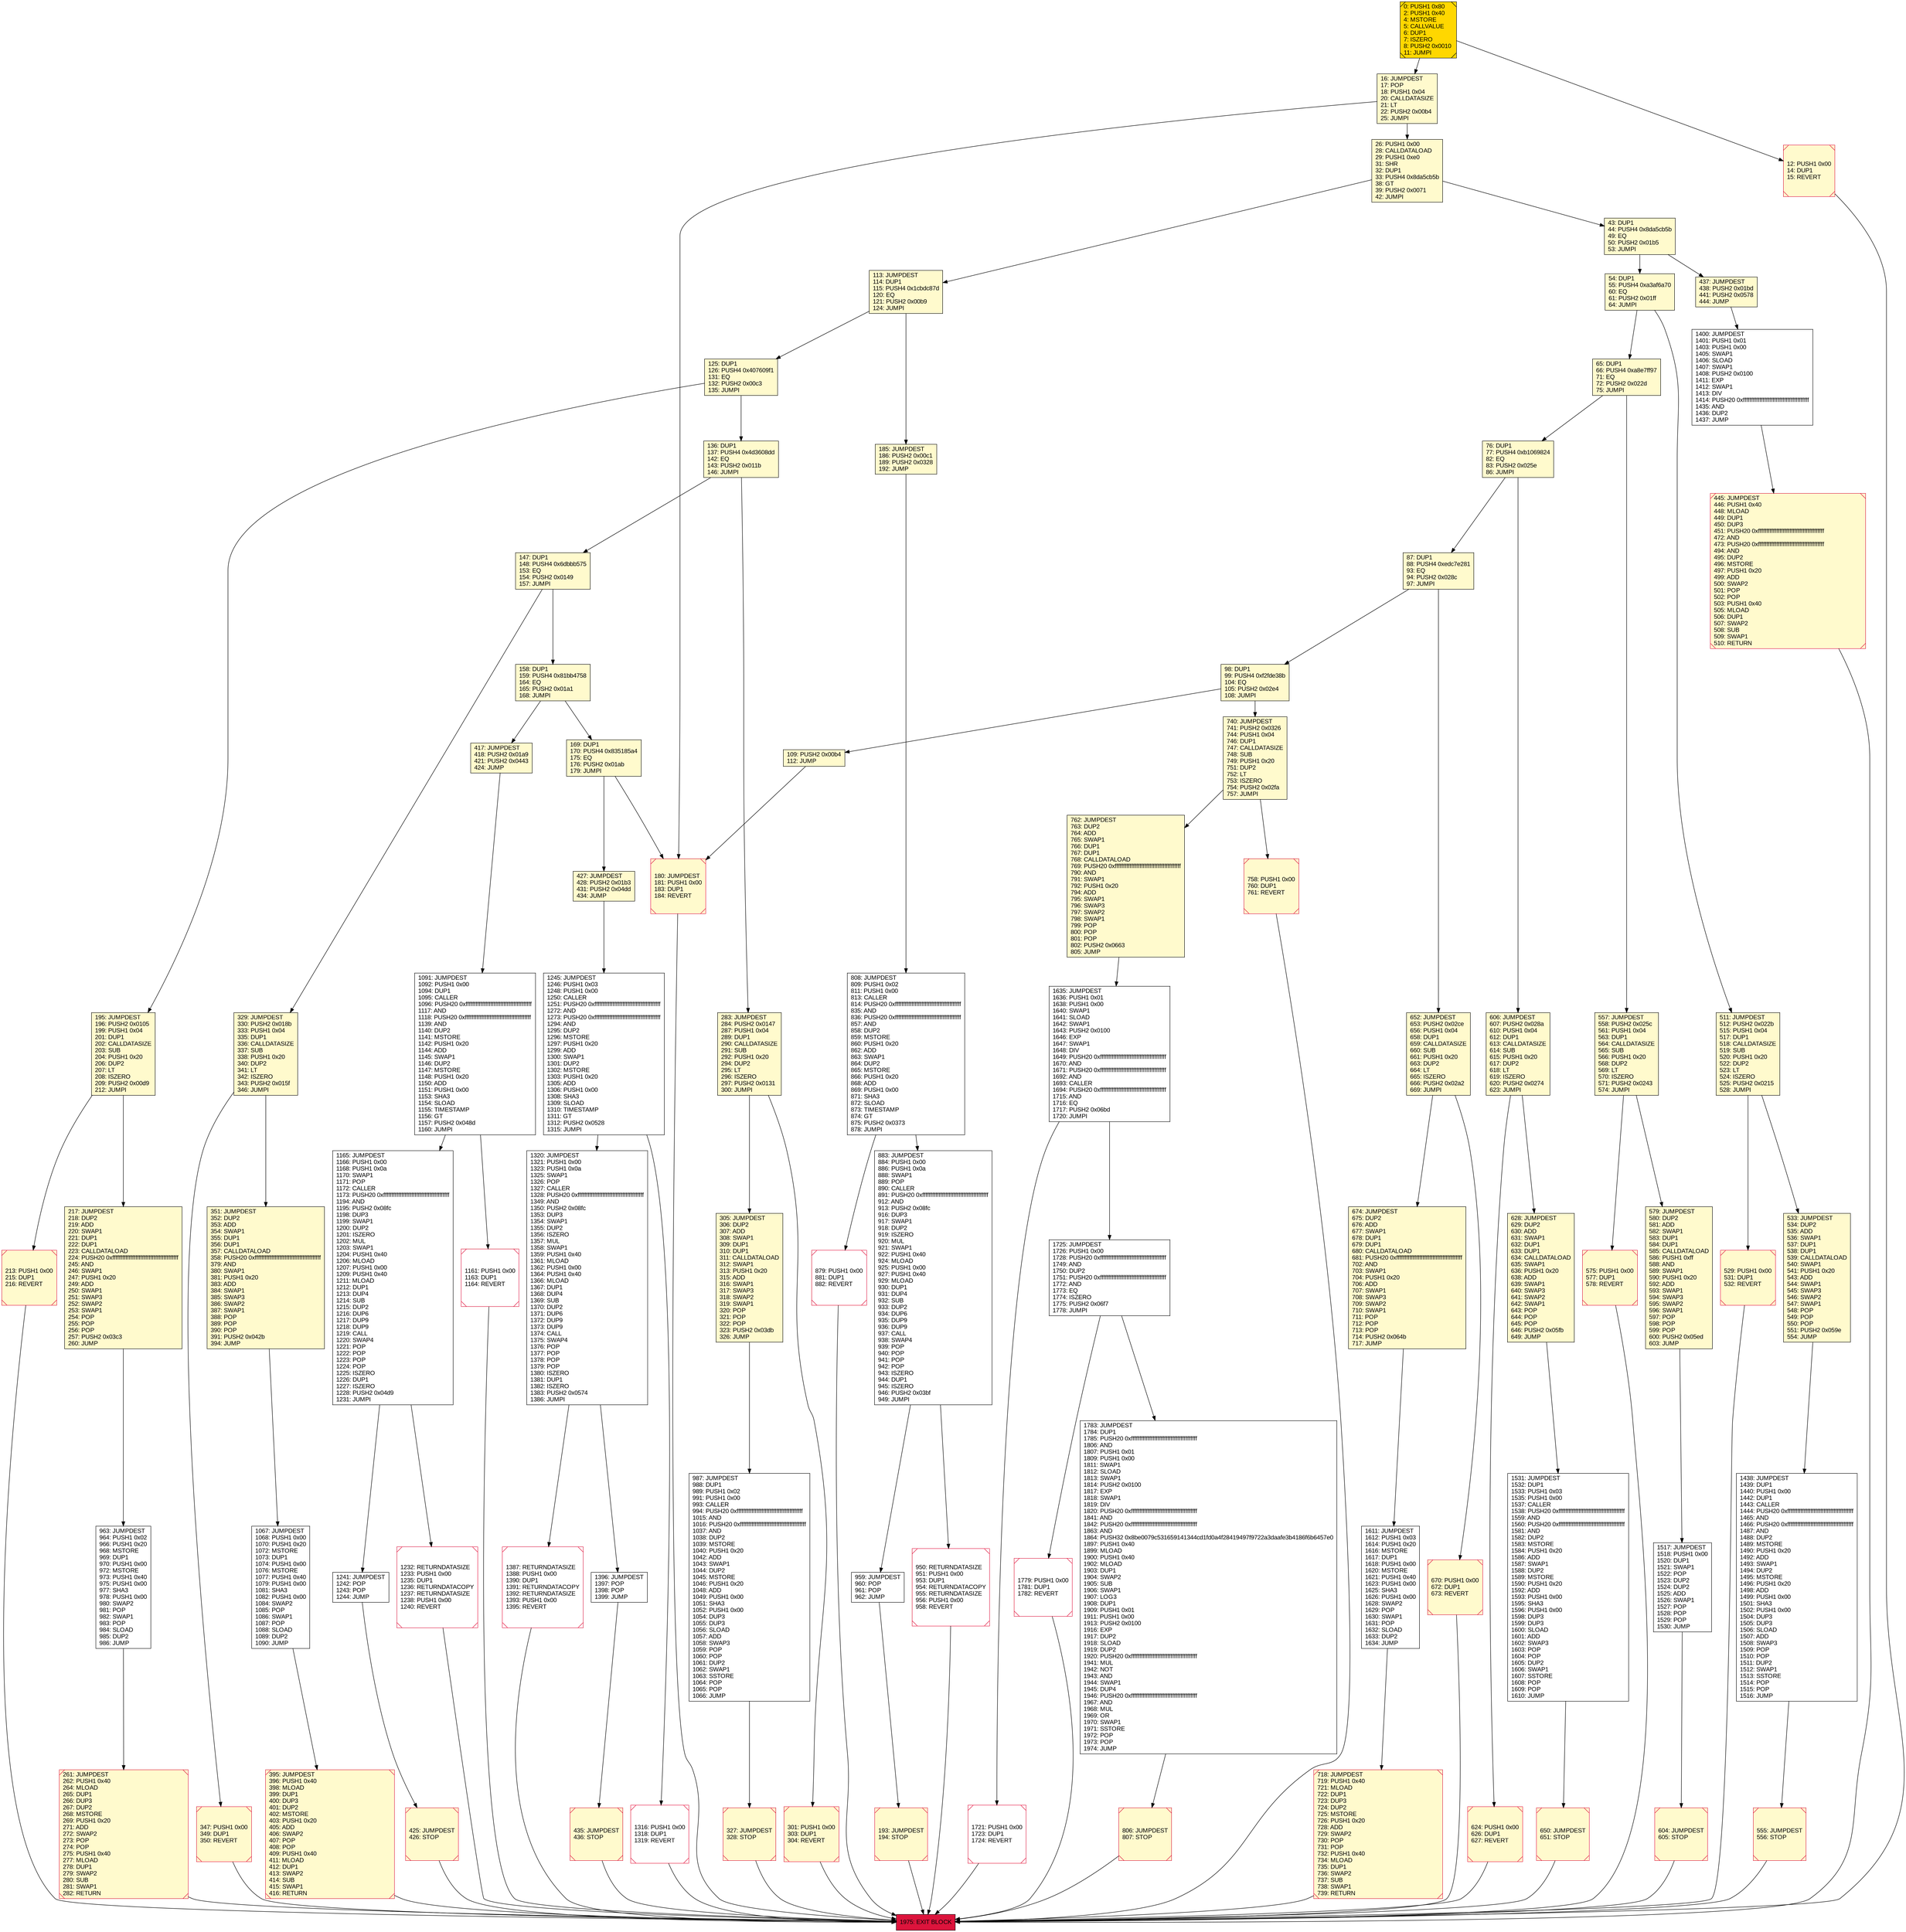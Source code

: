 digraph G {
bgcolor=transparent rankdir=UD;
node [shape=box style=filled color=black fillcolor=white fontname=arial fontcolor=black];
1316 [label="1316: PUSH1 0x00\l1318: DUP1\l1319: REVERT\l" shape=Msquare color=crimson ];
125 [label="125: DUP1\l126: PUSH4 0x407609f1\l131: EQ\l132: PUSH2 0x00c3\l135: JUMPI\l" fillcolor=lemonchiffon ];
1245 [label="1245: JUMPDEST\l1246: PUSH1 0x03\l1248: PUSH1 0x00\l1250: CALLER\l1251: PUSH20 0xffffffffffffffffffffffffffffffffffffffff\l1272: AND\l1273: PUSH20 0xffffffffffffffffffffffffffffffffffffffff\l1294: AND\l1295: DUP2\l1296: MSTORE\l1297: PUSH1 0x20\l1299: ADD\l1300: SWAP1\l1301: DUP2\l1302: MSTORE\l1303: PUSH1 0x20\l1305: ADD\l1306: PUSH1 0x00\l1308: SHA3\l1309: SLOAD\l1310: TIMESTAMP\l1311: GT\l1312: PUSH2 0x0528\l1315: JUMPI\l" ];
1783 [label="1783: JUMPDEST\l1784: DUP1\l1785: PUSH20 0xffffffffffffffffffffffffffffffffffffffff\l1806: AND\l1807: PUSH1 0x01\l1809: PUSH1 0x00\l1811: SWAP1\l1812: SLOAD\l1813: SWAP1\l1814: PUSH2 0x0100\l1817: EXP\l1818: SWAP1\l1819: DIV\l1820: PUSH20 0xffffffffffffffffffffffffffffffffffffffff\l1841: AND\l1842: PUSH20 0xffffffffffffffffffffffffffffffffffffffff\l1863: AND\l1864: PUSH32 0x8be0079c531659141344cd1fd0a4f28419497f9722a3daafe3b4186f6b6457e0\l1897: PUSH1 0x40\l1899: MLOAD\l1900: PUSH1 0x40\l1902: MLOAD\l1903: DUP1\l1904: SWAP2\l1905: SUB\l1906: SWAP1\l1907: LOG3\l1908: DUP1\l1909: PUSH1 0x01\l1911: PUSH1 0x00\l1913: PUSH2 0x0100\l1916: EXP\l1917: DUP2\l1918: SLOAD\l1919: DUP2\l1920: PUSH20 0xffffffffffffffffffffffffffffffffffffffff\l1941: MUL\l1942: NOT\l1943: AND\l1944: SWAP1\l1945: DUP4\l1946: PUSH20 0xffffffffffffffffffffffffffffffffffffffff\l1967: AND\l1968: MUL\l1969: OR\l1970: SWAP1\l1971: SSTORE\l1972: POP\l1973: POP\l1974: JUMP\l" ];
109 [label="109: PUSH2 0x00b4\l112: JUMP\l" fillcolor=lemonchiffon ];
301 [label="301: PUSH1 0x00\l303: DUP1\l304: REVERT\l" fillcolor=lemonchiffon shape=Msquare color=crimson ];
283 [label="283: JUMPDEST\l284: PUSH2 0x0147\l287: PUSH1 0x04\l289: DUP1\l290: CALLDATASIZE\l291: SUB\l292: PUSH1 0x20\l294: DUP2\l295: LT\l296: ISZERO\l297: PUSH2 0x0131\l300: JUMPI\l" fillcolor=lemonchiffon ];
1611 [label="1611: JUMPDEST\l1612: PUSH1 0x03\l1614: PUSH1 0x20\l1616: MSTORE\l1617: DUP1\l1618: PUSH1 0x00\l1620: MSTORE\l1621: PUSH1 0x40\l1623: PUSH1 0x00\l1625: SHA3\l1626: PUSH1 0x00\l1628: SWAP2\l1629: POP\l1630: SWAP1\l1631: POP\l1632: SLOAD\l1633: DUP2\l1634: JUMP\l" ];
1241 [label="1241: JUMPDEST\l1242: POP\l1243: POP\l1244: JUMP\l" ];
329 [label="329: JUMPDEST\l330: PUSH2 0x018b\l333: PUSH1 0x04\l335: DUP1\l336: CALLDATASIZE\l337: SUB\l338: PUSH1 0x20\l340: DUP2\l341: LT\l342: ISZERO\l343: PUSH2 0x015f\l346: JUMPI\l" fillcolor=lemonchiffon ];
1721 [label="1721: PUSH1 0x00\l1723: DUP1\l1724: REVERT\l" shape=Msquare color=crimson ];
0 [label="0: PUSH1 0x80\l2: PUSH1 0x40\l4: MSTORE\l5: CALLVALUE\l6: DUP1\l7: ISZERO\l8: PUSH2 0x0010\l11: JUMPI\l" fillcolor=lemonchiffon shape=Msquare fillcolor=gold ];
305 [label="305: JUMPDEST\l306: DUP2\l307: ADD\l308: SWAP1\l309: DUP1\l310: DUP1\l311: CALLDATALOAD\l312: SWAP1\l313: PUSH1 0x20\l315: ADD\l316: SWAP1\l317: SWAP3\l318: SWAP2\l319: SWAP1\l320: POP\l321: POP\l322: POP\l323: PUSH2 0x03db\l326: JUMP\l" fillcolor=lemonchiffon ];
65 [label="65: DUP1\l66: PUSH4 0xa8e7ff97\l71: EQ\l72: PUSH2 0x022d\l75: JUMPI\l" fillcolor=lemonchiffon ];
963 [label="963: JUMPDEST\l964: PUSH1 0x02\l966: PUSH1 0x20\l968: MSTORE\l969: DUP1\l970: PUSH1 0x00\l972: MSTORE\l973: PUSH1 0x40\l975: PUSH1 0x00\l977: SHA3\l978: PUSH1 0x00\l980: SWAP2\l981: POP\l982: SWAP1\l983: POP\l984: SLOAD\l985: DUP2\l986: JUMP\l" ];
575 [label="575: PUSH1 0x00\l577: DUP1\l578: REVERT\l" fillcolor=lemonchiffon shape=Msquare color=crimson ];
650 [label="650: JUMPDEST\l651: STOP\l" fillcolor=lemonchiffon shape=Msquare color=crimson ];
136 [label="136: DUP1\l137: PUSH4 0x4d3608dd\l142: EQ\l143: PUSH2 0x011b\l146: JUMPI\l" fillcolor=lemonchiffon ];
435 [label="435: JUMPDEST\l436: STOP\l" fillcolor=lemonchiffon shape=Msquare color=crimson ];
652 [label="652: JUMPDEST\l653: PUSH2 0x02ce\l656: PUSH1 0x04\l658: DUP1\l659: CALLDATASIZE\l660: SUB\l661: PUSH1 0x20\l663: DUP2\l664: LT\l665: ISZERO\l666: PUSH2 0x02a2\l669: JUMPI\l" fillcolor=lemonchiffon ];
1161 [label="1161: PUSH1 0x00\l1163: DUP1\l1164: REVERT\l" shape=Msquare color=crimson ];
98 [label="98: DUP1\l99: PUSH4 0xf2fde38b\l104: EQ\l105: PUSH2 0x02e4\l108: JUMPI\l" fillcolor=lemonchiffon ];
351 [label="351: JUMPDEST\l352: DUP2\l353: ADD\l354: SWAP1\l355: DUP1\l356: DUP1\l357: CALLDATALOAD\l358: PUSH20 0xffffffffffffffffffffffffffffffffffffffff\l379: AND\l380: SWAP1\l381: PUSH1 0x20\l383: ADD\l384: SWAP1\l385: SWAP3\l386: SWAP2\l387: SWAP1\l388: POP\l389: POP\l390: POP\l391: PUSH2 0x042b\l394: JUMP\l" fillcolor=lemonchiffon ];
12 [label="12: PUSH1 0x00\l14: DUP1\l15: REVERT\l" fillcolor=lemonchiffon shape=Msquare color=crimson ];
950 [label="950: RETURNDATASIZE\l951: PUSH1 0x00\l953: DUP1\l954: RETURNDATACOPY\l955: RETURNDATASIZE\l956: PUSH1 0x00\l958: REVERT\l" shape=Msquare color=crimson ];
529 [label="529: PUSH1 0x00\l531: DUP1\l532: REVERT\l" fillcolor=lemonchiffon shape=Msquare color=crimson ];
180 [label="180: JUMPDEST\l181: PUSH1 0x00\l183: DUP1\l184: REVERT\l" fillcolor=lemonchiffon shape=Msquare color=crimson ];
87 [label="87: DUP1\l88: PUSH4 0xedc7e281\l93: EQ\l94: PUSH2 0x028c\l97: JUMPI\l" fillcolor=lemonchiffon ];
806 [label="806: JUMPDEST\l807: STOP\l" fillcolor=lemonchiffon shape=Msquare color=crimson ];
606 [label="606: JUMPDEST\l607: PUSH2 0x028a\l610: PUSH1 0x04\l612: DUP1\l613: CALLDATASIZE\l614: SUB\l615: PUSH1 0x20\l617: DUP2\l618: LT\l619: ISZERO\l620: PUSH2 0x0274\l623: JUMPI\l" fillcolor=lemonchiffon ];
1725 [label="1725: JUMPDEST\l1726: PUSH1 0x00\l1728: PUSH20 0xffffffffffffffffffffffffffffffffffffffff\l1749: AND\l1750: DUP2\l1751: PUSH20 0xffffffffffffffffffffffffffffffffffffffff\l1772: AND\l1773: EQ\l1774: ISZERO\l1775: PUSH2 0x06f7\l1778: JUMPI\l" ];
261 [label="261: JUMPDEST\l262: PUSH1 0x40\l264: MLOAD\l265: DUP1\l266: DUP3\l267: DUP2\l268: MSTORE\l269: PUSH1 0x20\l271: ADD\l272: SWAP2\l273: POP\l274: POP\l275: PUSH1 0x40\l277: MLOAD\l278: DUP1\l279: SWAP2\l280: SUB\l281: SWAP1\l282: RETURN\l" fillcolor=lemonchiffon shape=Msquare color=crimson ];
1975 [label="1975: EXIT BLOCK\l" fillcolor=crimson ];
43 [label="43: DUP1\l44: PUSH4 0x8da5cb5b\l49: EQ\l50: PUSH2 0x01b5\l53: JUMPI\l" fillcolor=lemonchiffon ];
147 [label="147: DUP1\l148: PUSH4 0x6dbbb575\l153: EQ\l154: PUSH2 0x0149\l157: JUMPI\l" fillcolor=lemonchiffon ];
395 [label="395: JUMPDEST\l396: PUSH1 0x40\l398: MLOAD\l399: DUP1\l400: DUP3\l401: DUP2\l402: MSTORE\l403: PUSH1 0x20\l405: ADD\l406: SWAP2\l407: POP\l408: POP\l409: PUSH1 0x40\l411: MLOAD\l412: DUP1\l413: SWAP2\l414: SUB\l415: SWAP1\l416: RETURN\l" fillcolor=lemonchiffon shape=Msquare color=crimson ];
425 [label="425: JUMPDEST\l426: STOP\l" fillcolor=lemonchiffon shape=Msquare color=crimson ];
987 [label="987: JUMPDEST\l988: DUP1\l989: PUSH1 0x02\l991: PUSH1 0x00\l993: CALLER\l994: PUSH20 0xffffffffffffffffffffffffffffffffffffffff\l1015: AND\l1016: PUSH20 0xffffffffffffffffffffffffffffffffffffffff\l1037: AND\l1038: DUP2\l1039: MSTORE\l1040: PUSH1 0x20\l1042: ADD\l1043: SWAP1\l1044: DUP2\l1045: MSTORE\l1046: PUSH1 0x20\l1048: ADD\l1049: PUSH1 0x00\l1051: SHA3\l1052: PUSH1 0x00\l1054: DUP3\l1055: DUP3\l1056: SLOAD\l1057: ADD\l1058: SWAP3\l1059: POP\l1060: POP\l1061: DUP2\l1062: SWAP1\l1063: SSTORE\l1064: POP\l1065: POP\l1066: JUMP\l" ];
1531 [label="1531: JUMPDEST\l1532: DUP1\l1533: PUSH1 0x03\l1535: PUSH1 0x00\l1537: CALLER\l1538: PUSH20 0xffffffffffffffffffffffffffffffffffffffff\l1559: AND\l1560: PUSH20 0xffffffffffffffffffffffffffffffffffffffff\l1581: AND\l1582: DUP2\l1583: MSTORE\l1584: PUSH1 0x20\l1586: ADD\l1587: SWAP1\l1588: DUP2\l1589: MSTORE\l1590: PUSH1 0x20\l1592: ADD\l1593: PUSH1 0x00\l1595: SHA3\l1596: PUSH1 0x00\l1598: DUP3\l1599: DUP3\l1600: SLOAD\l1601: ADD\l1602: SWAP3\l1603: POP\l1604: POP\l1605: DUP2\l1606: SWAP1\l1607: SSTORE\l1608: POP\l1609: POP\l1610: JUMP\l" ];
555 [label="555: JUMPDEST\l556: STOP\l" fillcolor=lemonchiffon shape=Msquare color=crimson ];
1517 [label="1517: JUMPDEST\l1518: PUSH1 0x00\l1520: DUP1\l1521: SWAP1\l1522: POP\l1523: DUP2\l1524: DUP2\l1525: ADD\l1526: SWAP1\l1527: POP\l1528: POP\l1529: POP\l1530: JUMP\l" ];
670 [label="670: PUSH1 0x00\l672: DUP1\l673: REVERT\l" fillcolor=lemonchiffon shape=Msquare color=crimson ];
1396 [label="1396: JUMPDEST\l1397: POP\l1398: POP\l1399: JUMP\l" ];
740 [label="740: JUMPDEST\l741: PUSH2 0x0326\l744: PUSH1 0x04\l746: DUP1\l747: CALLDATASIZE\l748: SUB\l749: PUSH1 0x20\l751: DUP2\l752: LT\l753: ISZERO\l754: PUSH2 0x02fa\l757: JUMPI\l" fillcolor=lemonchiffon ];
437 [label="437: JUMPDEST\l438: PUSH2 0x01bd\l441: PUSH2 0x0578\l444: JUMP\l" fillcolor=lemonchiffon ];
26 [label="26: PUSH1 0x00\l28: CALLDATALOAD\l29: PUSH1 0xe0\l31: SHR\l32: DUP1\l33: PUSH4 0x8da5cb5b\l38: GT\l39: PUSH2 0x0071\l42: JUMPI\l" fillcolor=lemonchiffon ];
557 [label="557: JUMPDEST\l558: PUSH2 0x025c\l561: PUSH1 0x04\l563: DUP1\l564: CALLDATASIZE\l565: SUB\l566: PUSH1 0x20\l568: DUP2\l569: LT\l570: ISZERO\l571: PUSH2 0x0243\l574: JUMPI\l" fillcolor=lemonchiffon ];
604 [label="604: JUMPDEST\l605: STOP\l" fillcolor=lemonchiffon shape=Msquare color=crimson ];
579 [label="579: JUMPDEST\l580: DUP2\l581: ADD\l582: SWAP1\l583: DUP1\l584: DUP1\l585: CALLDATALOAD\l586: PUSH1 0xff\l588: AND\l589: SWAP1\l590: PUSH1 0x20\l592: ADD\l593: SWAP1\l594: SWAP3\l595: SWAP2\l596: SWAP1\l597: POP\l598: POP\l599: POP\l600: PUSH2 0x05ed\l603: JUMP\l" fillcolor=lemonchiffon ];
1232 [label="1232: RETURNDATASIZE\l1233: PUSH1 0x00\l1235: DUP1\l1236: RETURNDATACOPY\l1237: RETURNDATASIZE\l1238: PUSH1 0x00\l1240: REVERT\l" shape=Msquare color=crimson ];
76 [label="76: DUP1\l77: PUSH4 0xb1069824\l82: EQ\l83: PUSH2 0x025e\l86: JUMPI\l" fillcolor=lemonchiffon ];
158 [label="158: DUP1\l159: PUSH4 0x81bb4758\l164: EQ\l165: PUSH2 0x01a1\l168: JUMPI\l" fillcolor=lemonchiffon ];
879 [label="879: PUSH1 0x00\l881: DUP1\l882: REVERT\l" shape=Msquare color=crimson ];
195 [label="195: JUMPDEST\l196: PUSH2 0x0105\l199: PUSH1 0x04\l201: DUP1\l202: CALLDATASIZE\l203: SUB\l204: PUSH1 0x20\l206: DUP2\l207: LT\l208: ISZERO\l209: PUSH2 0x00d9\l212: JUMPI\l" fillcolor=lemonchiffon ];
624 [label="624: PUSH1 0x00\l626: DUP1\l627: REVERT\l" fillcolor=lemonchiffon shape=Msquare color=crimson ];
1779 [label="1779: PUSH1 0x00\l1781: DUP1\l1782: REVERT\l" shape=Msquare color=crimson ];
327 [label="327: JUMPDEST\l328: STOP\l" fillcolor=lemonchiffon shape=Msquare color=crimson ];
808 [label="808: JUMPDEST\l809: PUSH1 0x02\l811: PUSH1 0x00\l813: CALLER\l814: PUSH20 0xffffffffffffffffffffffffffffffffffffffff\l835: AND\l836: PUSH20 0xffffffffffffffffffffffffffffffffffffffff\l857: AND\l858: DUP2\l859: MSTORE\l860: PUSH1 0x20\l862: ADD\l863: SWAP1\l864: DUP2\l865: MSTORE\l866: PUSH1 0x20\l868: ADD\l869: PUSH1 0x00\l871: SHA3\l872: SLOAD\l873: TIMESTAMP\l874: GT\l875: PUSH2 0x0373\l878: JUMPI\l" ];
193 [label="193: JUMPDEST\l194: STOP\l" fillcolor=lemonchiffon shape=Msquare color=crimson ];
758 [label="758: PUSH1 0x00\l760: DUP1\l761: REVERT\l" fillcolor=lemonchiffon shape=Msquare color=crimson ];
169 [label="169: DUP1\l170: PUSH4 0x835185a4\l175: EQ\l176: PUSH2 0x01ab\l179: JUMPI\l" fillcolor=lemonchiffon ];
883 [label="883: JUMPDEST\l884: PUSH1 0x00\l886: PUSH1 0x0a\l888: SWAP1\l889: POP\l890: CALLER\l891: PUSH20 0xffffffffffffffffffffffffffffffffffffffff\l912: AND\l913: PUSH2 0x08fc\l916: DUP3\l917: SWAP1\l918: DUP2\l919: ISZERO\l920: MUL\l921: SWAP1\l922: PUSH1 0x40\l924: MLOAD\l925: PUSH1 0x00\l927: PUSH1 0x40\l929: MLOAD\l930: DUP1\l931: DUP4\l932: SUB\l933: DUP2\l934: DUP6\l935: DUP9\l936: DUP9\l937: CALL\l938: SWAP4\l939: POP\l940: POP\l941: POP\l942: POP\l943: ISZERO\l944: DUP1\l945: ISZERO\l946: PUSH2 0x03bf\l949: JUMPI\l" ];
217 [label="217: JUMPDEST\l218: DUP2\l219: ADD\l220: SWAP1\l221: DUP1\l222: DUP1\l223: CALLDATALOAD\l224: PUSH20 0xffffffffffffffffffffffffffffffffffffffff\l245: AND\l246: SWAP1\l247: PUSH1 0x20\l249: ADD\l250: SWAP1\l251: SWAP3\l252: SWAP2\l253: SWAP1\l254: POP\l255: POP\l256: POP\l257: PUSH2 0x03c3\l260: JUMP\l" fillcolor=lemonchiffon ];
1165 [label="1165: JUMPDEST\l1166: PUSH1 0x00\l1168: PUSH1 0x0a\l1170: SWAP1\l1171: POP\l1172: CALLER\l1173: PUSH20 0xffffffffffffffffffffffffffffffffffffffff\l1194: AND\l1195: PUSH2 0x08fc\l1198: DUP3\l1199: SWAP1\l1200: DUP2\l1201: ISZERO\l1202: MUL\l1203: SWAP1\l1204: PUSH1 0x40\l1206: MLOAD\l1207: PUSH1 0x00\l1209: PUSH1 0x40\l1211: MLOAD\l1212: DUP1\l1213: DUP4\l1214: SUB\l1215: DUP2\l1216: DUP6\l1217: DUP9\l1218: DUP9\l1219: CALL\l1220: SWAP4\l1221: POP\l1222: POP\l1223: POP\l1224: POP\l1225: ISZERO\l1226: DUP1\l1227: ISZERO\l1228: PUSH2 0x04d9\l1231: JUMPI\l" ];
417 [label="417: JUMPDEST\l418: PUSH2 0x01a9\l421: PUSH2 0x0443\l424: JUMP\l" fillcolor=lemonchiffon ];
1400 [label="1400: JUMPDEST\l1401: PUSH1 0x01\l1403: PUSH1 0x00\l1405: SWAP1\l1406: SLOAD\l1407: SWAP1\l1408: PUSH2 0x0100\l1411: EXP\l1412: SWAP1\l1413: DIV\l1414: PUSH20 0xffffffffffffffffffffffffffffffffffffffff\l1435: AND\l1436: DUP2\l1437: JUMP\l" ];
762 [label="762: JUMPDEST\l763: DUP2\l764: ADD\l765: SWAP1\l766: DUP1\l767: DUP1\l768: CALLDATALOAD\l769: PUSH20 0xffffffffffffffffffffffffffffffffffffffff\l790: AND\l791: SWAP1\l792: PUSH1 0x20\l794: ADD\l795: SWAP1\l796: SWAP3\l797: SWAP2\l798: SWAP1\l799: POP\l800: POP\l801: POP\l802: PUSH2 0x0663\l805: JUMP\l" fillcolor=lemonchiffon ];
1320 [label="1320: JUMPDEST\l1321: PUSH1 0x00\l1323: PUSH1 0x0a\l1325: SWAP1\l1326: POP\l1327: CALLER\l1328: PUSH20 0xffffffffffffffffffffffffffffffffffffffff\l1349: AND\l1350: PUSH2 0x08fc\l1353: DUP3\l1354: SWAP1\l1355: DUP2\l1356: ISZERO\l1357: MUL\l1358: SWAP1\l1359: PUSH1 0x40\l1361: MLOAD\l1362: PUSH1 0x00\l1364: PUSH1 0x40\l1366: MLOAD\l1367: DUP1\l1368: DUP4\l1369: SUB\l1370: DUP2\l1371: DUP6\l1372: DUP9\l1373: DUP9\l1374: CALL\l1375: SWAP4\l1376: POP\l1377: POP\l1378: POP\l1379: POP\l1380: ISZERO\l1381: DUP1\l1382: ISZERO\l1383: PUSH2 0x0574\l1386: JUMPI\l" ];
511 [label="511: JUMPDEST\l512: PUSH2 0x022b\l515: PUSH1 0x04\l517: DUP1\l518: CALLDATASIZE\l519: SUB\l520: PUSH1 0x20\l522: DUP2\l523: LT\l524: ISZERO\l525: PUSH2 0x0215\l528: JUMPI\l" fillcolor=lemonchiffon ];
674 [label="674: JUMPDEST\l675: DUP2\l676: ADD\l677: SWAP1\l678: DUP1\l679: DUP1\l680: CALLDATALOAD\l681: PUSH20 0xffffffffffffffffffffffffffffffffffffffff\l702: AND\l703: SWAP1\l704: PUSH1 0x20\l706: ADD\l707: SWAP1\l708: SWAP3\l709: SWAP2\l710: SWAP1\l711: POP\l712: POP\l713: POP\l714: PUSH2 0x064b\l717: JUMP\l" fillcolor=lemonchiffon ];
445 [label="445: JUMPDEST\l446: PUSH1 0x40\l448: MLOAD\l449: DUP1\l450: DUP3\l451: PUSH20 0xffffffffffffffffffffffffffffffffffffffff\l472: AND\l473: PUSH20 0xffffffffffffffffffffffffffffffffffffffff\l494: AND\l495: DUP2\l496: MSTORE\l497: PUSH1 0x20\l499: ADD\l500: SWAP2\l501: POP\l502: POP\l503: PUSH1 0x40\l505: MLOAD\l506: DUP1\l507: SWAP2\l508: SUB\l509: SWAP1\l510: RETURN\l" fillcolor=lemonchiffon shape=Msquare color=crimson ];
1067 [label="1067: JUMPDEST\l1068: PUSH1 0x00\l1070: PUSH1 0x20\l1072: MSTORE\l1073: DUP1\l1074: PUSH1 0x00\l1076: MSTORE\l1077: PUSH1 0x40\l1079: PUSH1 0x00\l1081: SHA3\l1082: PUSH1 0x00\l1084: SWAP2\l1085: POP\l1086: SWAP1\l1087: POP\l1088: SLOAD\l1089: DUP2\l1090: JUMP\l" ];
1387 [label="1387: RETURNDATASIZE\l1388: PUSH1 0x00\l1390: DUP1\l1391: RETURNDATACOPY\l1392: RETURNDATASIZE\l1393: PUSH1 0x00\l1395: REVERT\l" shape=Msquare color=crimson ];
16 [label="16: JUMPDEST\l17: POP\l18: PUSH1 0x04\l20: CALLDATASIZE\l21: LT\l22: PUSH2 0x00b4\l25: JUMPI\l" fillcolor=lemonchiffon ];
213 [label="213: PUSH1 0x00\l215: DUP1\l216: REVERT\l" fillcolor=lemonchiffon shape=Msquare color=crimson ];
959 [label="959: JUMPDEST\l960: POP\l961: POP\l962: JUMP\l" ];
113 [label="113: JUMPDEST\l114: DUP1\l115: PUSH4 0x1cbdc87d\l120: EQ\l121: PUSH2 0x00b9\l124: JUMPI\l" fillcolor=lemonchiffon ];
533 [label="533: JUMPDEST\l534: DUP2\l535: ADD\l536: SWAP1\l537: DUP1\l538: DUP1\l539: CALLDATALOAD\l540: SWAP1\l541: PUSH1 0x20\l543: ADD\l544: SWAP1\l545: SWAP3\l546: SWAP2\l547: SWAP1\l548: POP\l549: POP\l550: POP\l551: PUSH2 0x059e\l554: JUMP\l" fillcolor=lemonchiffon ];
427 [label="427: JUMPDEST\l428: PUSH2 0x01b3\l431: PUSH2 0x04dd\l434: JUMP\l" fillcolor=lemonchiffon ];
54 [label="54: DUP1\l55: PUSH4 0xa3af6a70\l60: EQ\l61: PUSH2 0x01ff\l64: JUMPI\l" fillcolor=lemonchiffon ];
347 [label="347: PUSH1 0x00\l349: DUP1\l350: REVERT\l" fillcolor=lemonchiffon shape=Msquare color=crimson ];
1438 [label="1438: JUMPDEST\l1439: DUP1\l1440: PUSH1 0x00\l1442: DUP1\l1443: CALLER\l1444: PUSH20 0xffffffffffffffffffffffffffffffffffffffff\l1465: AND\l1466: PUSH20 0xffffffffffffffffffffffffffffffffffffffff\l1487: AND\l1488: DUP2\l1489: MSTORE\l1490: PUSH1 0x20\l1492: ADD\l1493: SWAP1\l1494: DUP2\l1495: MSTORE\l1496: PUSH1 0x20\l1498: ADD\l1499: PUSH1 0x00\l1501: SHA3\l1502: PUSH1 0x00\l1504: DUP3\l1505: DUP3\l1506: SLOAD\l1507: ADD\l1508: SWAP3\l1509: POP\l1510: POP\l1511: DUP2\l1512: SWAP1\l1513: SSTORE\l1514: POP\l1515: POP\l1516: JUMP\l" ];
1635 [label="1635: JUMPDEST\l1636: PUSH1 0x01\l1638: PUSH1 0x00\l1640: SWAP1\l1641: SLOAD\l1642: SWAP1\l1643: PUSH2 0x0100\l1646: EXP\l1647: SWAP1\l1648: DIV\l1649: PUSH20 0xffffffffffffffffffffffffffffffffffffffff\l1670: AND\l1671: PUSH20 0xffffffffffffffffffffffffffffffffffffffff\l1692: AND\l1693: CALLER\l1694: PUSH20 0xffffffffffffffffffffffffffffffffffffffff\l1715: AND\l1716: EQ\l1717: PUSH2 0x06bd\l1720: JUMPI\l" ];
185 [label="185: JUMPDEST\l186: PUSH2 0x00c1\l189: PUSH2 0x0328\l192: JUMP\l" fillcolor=lemonchiffon ];
1091 [label="1091: JUMPDEST\l1092: PUSH1 0x00\l1094: DUP1\l1095: CALLER\l1096: PUSH20 0xffffffffffffffffffffffffffffffffffffffff\l1117: AND\l1118: PUSH20 0xffffffffffffffffffffffffffffffffffffffff\l1139: AND\l1140: DUP2\l1141: MSTORE\l1142: PUSH1 0x20\l1144: ADD\l1145: SWAP1\l1146: DUP2\l1147: MSTORE\l1148: PUSH1 0x20\l1150: ADD\l1151: PUSH1 0x00\l1153: SHA3\l1154: SLOAD\l1155: TIMESTAMP\l1156: GT\l1157: PUSH2 0x048d\l1160: JUMPI\l" ];
628 [label="628: JUMPDEST\l629: DUP2\l630: ADD\l631: SWAP1\l632: DUP1\l633: DUP1\l634: CALLDATALOAD\l635: SWAP1\l636: PUSH1 0x20\l638: ADD\l639: SWAP1\l640: SWAP3\l641: SWAP2\l642: SWAP1\l643: POP\l644: POP\l645: POP\l646: PUSH2 0x05fb\l649: JUMP\l" fillcolor=lemonchiffon ];
718 [label="718: JUMPDEST\l719: PUSH1 0x40\l721: MLOAD\l722: DUP1\l723: DUP3\l724: DUP2\l725: MSTORE\l726: PUSH1 0x20\l728: ADD\l729: SWAP2\l730: POP\l731: POP\l732: PUSH1 0x40\l734: MLOAD\l735: DUP1\l736: SWAP2\l737: SUB\l738: SWAP1\l739: RETURN\l" fillcolor=lemonchiffon shape=Msquare color=crimson ];
261 -> 1975;
1245 -> 1316;
806 -> 1975;
180 -> 1975;
529 -> 1975;
555 -> 1975;
113 -> 185;
1400 -> 445;
158 -> 169;
283 -> 305;
136 -> 147;
1396 -> 435;
87 -> 652;
12 -> 1975;
950 -> 1975;
87 -> 98;
1091 -> 1165;
511 -> 533;
169 -> 427;
98 -> 109;
195 -> 213;
740 -> 762;
125 -> 136;
185 -> 808;
575 -> 1975;
883 -> 959;
195 -> 217;
1316 -> 1975;
1783 -> 806;
109 -> 180;
329 -> 351;
301 -> 1975;
628 -> 1531;
652 -> 674;
1438 -> 555;
43 -> 54;
347 -> 1975;
1635 -> 1725;
65 -> 76;
1091 -> 1161;
445 -> 1975;
65 -> 557;
1245 -> 1320;
1635 -> 1721;
327 -> 1975;
624 -> 1975;
1725 -> 1779;
0 -> 16;
98 -> 740;
987 -> 327;
26 -> 43;
883 -> 950;
76 -> 606;
879 -> 1975;
217 -> 963;
1232 -> 1975;
674 -> 1611;
604 -> 1975;
283 -> 301;
533 -> 1438;
670 -> 1975;
425 -> 1975;
808 -> 883;
395 -> 1975;
557 -> 579;
435 -> 1975;
1320 -> 1387;
740 -> 758;
652 -> 670;
808 -> 879;
54 -> 511;
762 -> 1635;
417 -> 1091;
1161 -> 1975;
1531 -> 650;
147 -> 329;
959 -> 193;
305 -> 987;
437 -> 1400;
650 -> 1975;
963 -> 261;
1165 -> 1232;
158 -> 417;
136 -> 283;
1241 -> 425;
1721 -> 1975;
26 -> 113;
1725 -> 1783;
0 -> 12;
16 -> 26;
16 -> 180;
213 -> 1975;
1387 -> 1975;
606 -> 628;
1067 -> 395;
718 -> 1975;
125 -> 195;
511 -> 529;
557 -> 575;
1320 -> 1396;
351 -> 1067;
758 -> 1975;
193 -> 1975;
606 -> 624;
1779 -> 1975;
54 -> 65;
169 -> 180;
329 -> 347;
1611 -> 718;
113 -> 125;
1165 -> 1241;
43 -> 437;
579 -> 1517;
1517 -> 604;
147 -> 158;
76 -> 87;
427 -> 1245;
}